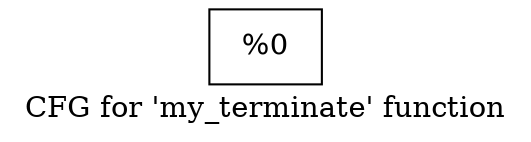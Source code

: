 digraph "CFG for 'my_terminate' function" {
	label="CFG for 'my_terminate' function";

	Node0x1770970 [shape=record,label="{%0}"];
}
